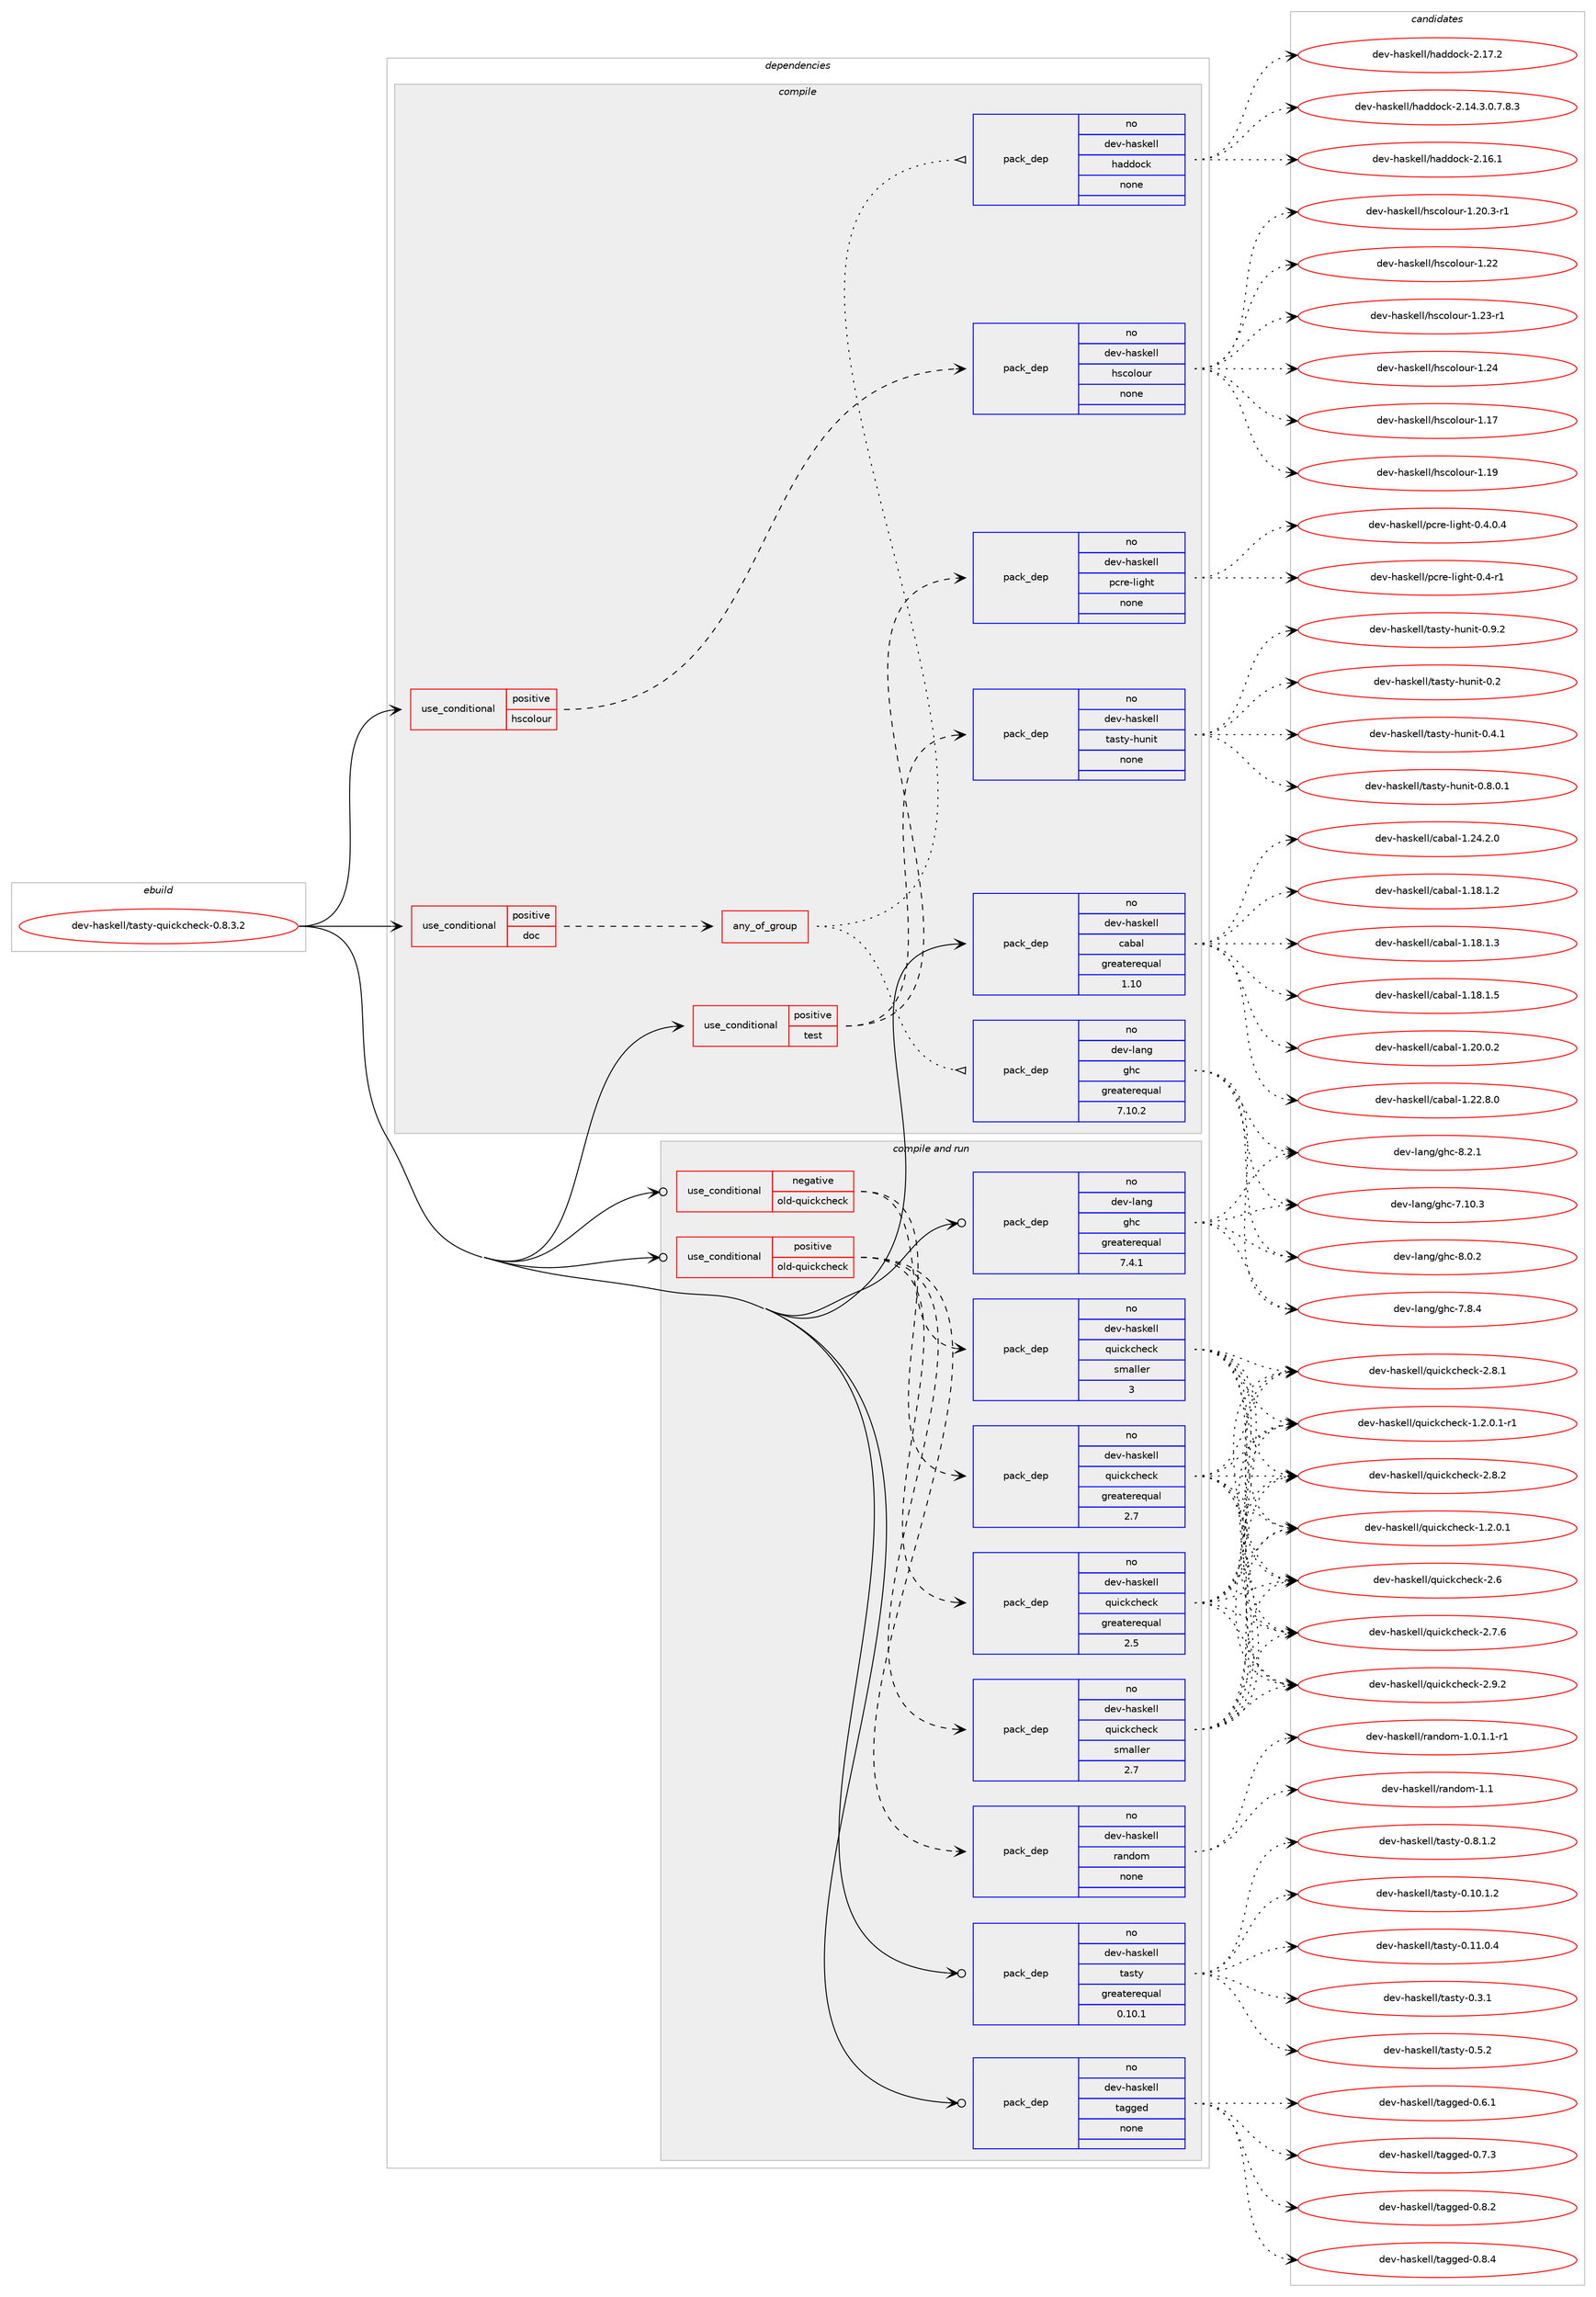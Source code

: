 digraph prolog {

# *************
# Graph options
# *************

newrank=true;
concentrate=true;
compound=true;
graph [rankdir=LR,fontname=Helvetica,fontsize=10,ranksep=1.5];#, ranksep=2.5, nodesep=0.2];
edge  [arrowhead=vee];
node  [fontname=Helvetica,fontsize=10];

# **********
# The ebuild
# **********

subgraph cluster_leftcol {
color=gray;
rank=same;
label=<<i>ebuild</i>>;
id [label="dev-haskell/tasty-quickcheck-0.8.3.2", color=red, width=4, href="../dev-haskell/tasty-quickcheck-0.8.3.2.svg"];
}

# ****************
# The dependencies
# ****************

subgraph cluster_midcol {
color=gray;
label=<<i>dependencies</i>>;
subgraph cluster_compile {
fillcolor="#eeeeee";
style=filled;
label=<<i>compile</i>>;
subgraph cond20946 {
dependency93311 [label=<<TABLE BORDER="0" CELLBORDER="1" CELLSPACING="0" CELLPADDING="4"><TR><TD ROWSPAN="3" CELLPADDING="10">use_conditional</TD></TR><TR><TD>positive</TD></TR><TR><TD>doc</TD></TR></TABLE>>, shape=none, color=red];
subgraph any2727 {
dependency93312 [label=<<TABLE BORDER="0" CELLBORDER="1" CELLSPACING="0" CELLPADDING="4"><TR><TD CELLPADDING="10">any_of_group</TD></TR></TABLE>>, shape=none, color=red];subgraph pack69608 {
dependency93313 [label=<<TABLE BORDER="0" CELLBORDER="1" CELLSPACING="0" CELLPADDING="4" WIDTH="220"><TR><TD ROWSPAN="6" CELLPADDING="30">pack_dep</TD></TR><TR><TD WIDTH="110">no</TD></TR><TR><TD>dev-haskell</TD></TR><TR><TD>haddock</TD></TR><TR><TD>none</TD></TR><TR><TD></TD></TR></TABLE>>, shape=none, color=blue];
}
dependency93312:e -> dependency93313:w [weight=20,style="dotted",arrowhead="oinv"];
subgraph pack69609 {
dependency93314 [label=<<TABLE BORDER="0" CELLBORDER="1" CELLSPACING="0" CELLPADDING="4" WIDTH="220"><TR><TD ROWSPAN="6" CELLPADDING="30">pack_dep</TD></TR><TR><TD WIDTH="110">no</TD></TR><TR><TD>dev-lang</TD></TR><TR><TD>ghc</TD></TR><TR><TD>greaterequal</TD></TR><TR><TD>7.10.2</TD></TR></TABLE>>, shape=none, color=blue];
}
dependency93312:e -> dependency93314:w [weight=20,style="dotted",arrowhead="oinv"];
}
dependency93311:e -> dependency93312:w [weight=20,style="dashed",arrowhead="vee"];
}
id:e -> dependency93311:w [weight=20,style="solid",arrowhead="vee"];
subgraph cond20947 {
dependency93315 [label=<<TABLE BORDER="0" CELLBORDER="1" CELLSPACING="0" CELLPADDING="4"><TR><TD ROWSPAN="3" CELLPADDING="10">use_conditional</TD></TR><TR><TD>positive</TD></TR><TR><TD>hscolour</TD></TR></TABLE>>, shape=none, color=red];
subgraph pack69610 {
dependency93316 [label=<<TABLE BORDER="0" CELLBORDER="1" CELLSPACING="0" CELLPADDING="4" WIDTH="220"><TR><TD ROWSPAN="6" CELLPADDING="30">pack_dep</TD></TR><TR><TD WIDTH="110">no</TD></TR><TR><TD>dev-haskell</TD></TR><TR><TD>hscolour</TD></TR><TR><TD>none</TD></TR><TR><TD></TD></TR></TABLE>>, shape=none, color=blue];
}
dependency93315:e -> dependency93316:w [weight=20,style="dashed",arrowhead="vee"];
}
id:e -> dependency93315:w [weight=20,style="solid",arrowhead="vee"];
subgraph cond20948 {
dependency93317 [label=<<TABLE BORDER="0" CELLBORDER="1" CELLSPACING="0" CELLPADDING="4"><TR><TD ROWSPAN="3" CELLPADDING="10">use_conditional</TD></TR><TR><TD>positive</TD></TR><TR><TD>test</TD></TR></TABLE>>, shape=none, color=red];
subgraph pack69611 {
dependency93318 [label=<<TABLE BORDER="0" CELLBORDER="1" CELLSPACING="0" CELLPADDING="4" WIDTH="220"><TR><TD ROWSPAN="6" CELLPADDING="30">pack_dep</TD></TR><TR><TD WIDTH="110">no</TD></TR><TR><TD>dev-haskell</TD></TR><TR><TD>pcre-light</TD></TR><TR><TD>none</TD></TR><TR><TD></TD></TR></TABLE>>, shape=none, color=blue];
}
dependency93317:e -> dependency93318:w [weight=20,style="dashed",arrowhead="vee"];
subgraph pack69612 {
dependency93319 [label=<<TABLE BORDER="0" CELLBORDER="1" CELLSPACING="0" CELLPADDING="4" WIDTH="220"><TR><TD ROWSPAN="6" CELLPADDING="30">pack_dep</TD></TR><TR><TD WIDTH="110">no</TD></TR><TR><TD>dev-haskell</TD></TR><TR><TD>tasty-hunit</TD></TR><TR><TD>none</TD></TR><TR><TD></TD></TR></TABLE>>, shape=none, color=blue];
}
dependency93317:e -> dependency93319:w [weight=20,style="dashed",arrowhead="vee"];
}
id:e -> dependency93317:w [weight=20,style="solid",arrowhead="vee"];
subgraph pack69613 {
dependency93320 [label=<<TABLE BORDER="0" CELLBORDER="1" CELLSPACING="0" CELLPADDING="4" WIDTH="220"><TR><TD ROWSPAN="6" CELLPADDING="30">pack_dep</TD></TR><TR><TD WIDTH="110">no</TD></TR><TR><TD>dev-haskell</TD></TR><TR><TD>cabal</TD></TR><TR><TD>greaterequal</TD></TR><TR><TD>1.10</TD></TR></TABLE>>, shape=none, color=blue];
}
id:e -> dependency93320:w [weight=20,style="solid",arrowhead="vee"];
}
subgraph cluster_compileandrun {
fillcolor="#eeeeee";
style=filled;
label=<<i>compile and run</i>>;
subgraph cond20949 {
dependency93321 [label=<<TABLE BORDER="0" CELLBORDER="1" CELLSPACING="0" CELLPADDING="4"><TR><TD ROWSPAN="3" CELLPADDING="10">use_conditional</TD></TR><TR><TD>negative</TD></TR><TR><TD>old-quickcheck</TD></TR></TABLE>>, shape=none, color=red];
subgraph pack69614 {
dependency93322 [label=<<TABLE BORDER="0" CELLBORDER="1" CELLSPACING="0" CELLPADDING="4" WIDTH="220"><TR><TD ROWSPAN="6" CELLPADDING="30">pack_dep</TD></TR><TR><TD WIDTH="110">no</TD></TR><TR><TD>dev-haskell</TD></TR><TR><TD>quickcheck</TD></TR><TR><TD>greaterequal</TD></TR><TR><TD>2.7</TD></TR></TABLE>>, shape=none, color=blue];
}
dependency93321:e -> dependency93322:w [weight=20,style="dashed",arrowhead="vee"];
subgraph pack69615 {
dependency93323 [label=<<TABLE BORDER="0" CELLBORDER="1" CELLSPACING="0" CELLPADDING="4" WIDTH="220"><TR><TD ROWSPAN="6" CELLPADDING="30">pack_dep</TD></TR><TR><TD WIDTH="110">no</TD></TR><TR><TD>dev-haskell</TD></TR><TR><TD>quickcheck</TD></TR><TR><TD>smaller</TD></TR><TR><TD>3</TD></TR></TABLE>>, shape=none, color=blue];
}
dependency93321:e -> dependency93323:w [weight=20,style="dashed",arrowhead="vee"];
}
id:e -> dependency93321:w [weight=20,style="solid",arrowhead="odotvee"];
subgraph cond20950 {
dependency93324 [label=<<TABLE BORDER="0" CELLBORDER="1" CELLSPACING="0" CELLPADDING="4"><TR><TD ROWSPAN="3" CELLPADDING="10">use_conditional</TD></TR><TR><TD>positive</TD></TR><TR><TD>old-quickcheck</TD></TR></TABLE>>, shape=none, color=red];
subgraph pack69616 {
dependency93325 [label=<<TABLE BORDER="0" CELLBORDER="1" CELLSPACING="0" CELLPADDING="4" WIDTH="220"><TR><TD ROWSPAN="6" CELLPADDING="30">pack_dep</TD></TR><TR><TD WIDTH="110">no</TD></TR><TR><TD>dev-haskell</TD></TR><TR><TD>quickcheck</TD></TR><TR><TD>greaterequal</TD></TR><TR><TD>2.5</TD></TR></TABLE>>, shape=none, color=blue];
}
dependency93324:e -> dependency93325:w [weight=20,style="dashed",arrowhead="vee"];
subgraph pack69617 {
dependency93326 [label=<<TABLE BORDER="0" CELLBORDER="1" CELLSPACING="0" CELLPADDING="4" WIDTH="220"><TR><TD ROWSPAN="6" CELLPADDING="30">pack_dep</TD></TR><TR><TD WIDTH="110">no</TD></TR><TR><TD>dev-haskell</TD></TR><TR><TD>quickcheck</TD></TR><TR><TD>smaller</TD></TR><TR><TD>2.7</TD></TR></TABLE>>, shape=none, color=blue];
}
dependency93324:e -> dependency93326:w [weight=20,style="dashed",arrowhead="vee"];
subgraph pack69618 {
dependency93327 [label=<<TABLE BORDER="0" CELLBORDER="1" CELLSPACING="0" CELLPADDING="4" WIDTH="220"><TR><TD ROWSPAN="6" CELLPADDING="30">pack_dep</TD></TR><TR><TD WIDTH="110">no</TD></TR><TR><TD>dev-haskell</TD></TR><TR><TD>random</TD></TR><TR><TD>none</TD></TR><TR><TD></TD></TR></TABLE>>, shape=none, color=blue];
}
dependency93324:e -> dependency93327:w [weight=20,style="dashed",arrowhead="vee"];
}
id:e -> dependency93324:w [weight=20,style="solid",arrowhead="odotvee"];
subgraph pack69619 {
dependency93328 [label=<<TABLE BORDER="0" CELLBORDER="1" CELLSPACING="0" CELLPADDING="4" WIDTH="220"><TR><TD ROWSPAN="6" CELLPADDING="30">pack_dep</TD></TR><TR><TD WIDTH="110">no</TD></TR><TR><TD>dev-haskell</TD></TR><TR><TD>tagged</TD></TR><TR><TD>none</TD></TR><TR><TD></TD></TR></TABLE>>, shape=none, color=blue];
}
id:e -> dependency93328:w [weight=20,style="solid",arrowhead="odotvee"];
subgraph pack69620 {
dependency93329 [label=<<TABLE BORDER="0" CELLBORDER="1" CELLSPACING="0" CELLPADDING="4" WIDTH="220"><TR><TD ROWSPAN="6" CELLPADDING="30">pack_dep</TD></TR><TR><TD WIDTH="110">no</TD></TR><TR><TD>dev-haskell</TD></TR><TR><TD>tasty</TD></TR><TR><TD>greaterequal</TD></TR><TR><TD>0.10.1</TD></TR></TABLE>>, shape=none, color=blue];
}
id:e -> dependency93329:w [weight=20,style="solid",arrowhead="odotvee"];
subgraph pack69621 {
dependency93330 [label=<<TABLE BORDER="0" CELLBORDER="1" CELLSPACING="0" CELLPADDING="4" WIDTH="220"><TR><TD ROWSPAN="6" CELLPADDING="30">pack_dep</TD></TR><TR><TD WIDTH="110">no</TD></TR><TR><TD>dev-lang</TD></TR><TR><TD>ghc</TD></TR><TR><TD>greaterequal</TD></TR><TR><TD>7.4.1</TD></TR></TABLE>>, shape=none, color=blue];
}
id:e -> dependency93330:w [weight=20,style="solid",arrowhead="odotvee"];
}
subgraph cluster_run {
fillcolor="#eeeeee";
style=filled;
label=<<i>run</i>>;
}
}

# **************
# The candidates
# **************

subgraph cluster_choices {
rank=same;
color=gray;
label=<<i>candidates</i>>;

subgraph choice69608 {
color=black;
nodesep=1;
choice1001011184510497115107101108108471049710010011199107455046495246514648465546564651 [label="dev-haskell/haddock-2.14.3.0.7.8.3", color=red, width=4,href="../dev-haskell/haddock-2.14.3.0.7.8.3.svg"];
choice100101118451049711510710110810847104971001001119910745504649544649 [label="dev-haskell/haddock-2.16.1", color=red, width=4,href="../dev-haskell/haddock-2.16.1.svg"];
choice100101118451049711510710110810847104971001001119910745504649554650 [label="dev-haskell/haddock-2.17.2", color=red, width=4,href="../dev-haskell/haddock-2.17.2.svg"];
dependency93313:e -> choice1001011184510497115107101108108471049710010011199107455046495246514648465546564651:w [style=dotted,weight="100"];
dependency93313:e -> choice100101118451049711510710110810847104971001001119910745504649544649:w [style=dotted,weight="100"];
dependency93313:e -> choice100101118451049711510710110810847104971001001119910745504649554650:w [style=dotted,weight="100"];
}
subgraph choice69609 {
color=black;
nodesep=1;
choice1001011184510897110103471031049945554649484651 [label="dev-lang/ghc-7.10.3", color=red, width=4,href="../dev-lang/ghc-7.10.3.svg"];
choice10010111845108971101034710310499455546564652 [label="dev-lang/ghc-7.8.4", color=red, width=4,href="../dev-lang/ghc-7.8.4.svg"];
choice10010111845108971101034710310499455646484650 [label="dev-lang/ghc-8.0.2", color=red, width=4,href="../dev-lang/ghc-8.0.2.svg"];
choice10010111845108971101034710310499455646504649 [label="dev-lang/ghc-8.2.1", color=red, width=4,href="../dev-lang/ghc-8.2.1.svg"];
dependency93314:e -> choice1001011184510897110103471031049945554649484651:w [style=dotted,weight="100"];
dependency93314:e -> choice10010111845108971101034710310499455546564652:w [style=dotted,weight="100"];
dependency93314:e -> choice10010111845108971101034710310499455646484650:w [style=dotted,weight="100"];
dependency93314:e -> choice10010111845108971101034710310499455646504649:w [style=dotted,weight="100"];
}
subgraph choice69610 {
color=black;
nodesep=1;
choice100101118451049711510710110810847104115991111081111171144549464955 [label="dev-haskell/hscolour-1.17", color=red, width=4,href="../dev-haskell/hscolour-1.17.svg"];
choice100101118451049711510710110810847104115991111081111171144549464957 [label="dev-haskell/hscolour-1.19", color=red, width=4,href="../dev-haskell/hscolour-1.19.svg"];
choice10010111845104971151071011081084710411599111108111117114454946504846514511449 [label="dev-haskell/hscolour-1.20.3-r1", color=red, width=4,href="../dev-haskell/hscolour-1.20.3-r1.svg"];
choice100101118451049711510710110810847104115991111081111171144549465050 [label="dev-haskell/hscolour-1.22", color=red, width=4,href="../dev-haskell/hscolour-1.22.svg"];
choice1001011184510497115107101108108471041159911110811111711445494650514511449 [label="dev-haskell/hscolour-1.23-r1", color=red, width=4,href="../dev-haskell/hscolour-1.23-r1.svg"];
choice100101118451049711510710110810847104115991111081111171144549465052 [label="dev-haskell/hscolour-1.24", color=red, width=4,href="../dev-haskell/hscolour-1.24.svg"];
dependency93316:e -> choice100101118451049711510710110810847104115991111081111171144549464955:w [style=dotted,weight="100"];
dependency93316:e -> choice100101118451049711510710110810847104115991111081111171144549464957:w [style=dotted,weight="100"];
dependency93316:e -> choice10010111845104971151071011081084710411599111108111117114454946504846514511449:w [style=dotted,weight="100"];
dependency93316:e -> choice100101118451049711510710110810847104115991111081111171144549465050:w [style=dotted,weight="100"];
dependency93316:e -> choice1001011184510497115107101108108471041159911110811111711445494650514511449:w [style=dotted,weight="100"];
dependency93316:e -> choice100101118451049711510710110810847104115991111081111171144549465052:w [style=dotted,weight="100"];
}
subgraph choice69611 {
color=black;
nodesep=1;
choice1001011184510497115107101108108471129911410145108105103104116454846524511449 [label="dev-haskell/pcre-light-0.4-r1", color=red, width=4,href="../dev-haskell/pcre-light-0.4-r1.svg"];
choice10010111845104971151071011081084711299114101451081051031041164548465246484652 [label="dev-haskell/pcre-light-0.4.0.4", color=red, width=4,href="../dev-haskell/pcre-light-0.4.0.4.svg"];
dependency93318:e -> choice1001011184510497115107101108108471129911410145108105103104116454846524511449:w [style=dotted,weight="100"];
dependency93318:e -> choice10010111845104971151071011081084711299114101451081051031041164548465246484652:w [style=dotted,weight="100"];
}
subgraph choice69612 {
color=black;
nodesep=1;
choice100101118451049711510710110810847116971151161214510411711010511645484650 [label="dev-haskell/tasty-hunit-0.2", color=red, width=4,href="../dev-haskell/tasty-hunit-0.2.svg"];
choice1001011184510497115107101108108471169711511612145104117110105116454846524649 [label="dev-haskell/tasty-hunit-0.4.1", color=red, width=4,href="../dev-haskell/tasty-hunit-0.4.1.svg"];
choice10010111845104971151071011081084711697115116121451041171101051164548465646484649 [label="dev-haskell/tasty-hunit-0.8.0.1", color=red, width=4,href="../dev-haskell/tasty-hunit-0.8.0.1.svg"];
choice1001011184510497115107101108108471169711511612145104117110105116454846574650 [label="dev-haskell/tasty-hunit-0.9.2", color=red, width=4,href="../dev-haskell/tasty-hunit-0.9.2.svg"];
dependency93319:e -> choice100101118451049711510710110810847116971151161214510411711010511645484650:w [style=dotted,weight="100"];
dependency93319:e -> choice1001011184510497115107101108108471169711511612145104117110105116454846524649:w [style=dotted,weight="100"];
dependency93319:e -> choice10010111845104971151071011081084711697115116121451041171101051164548465646484649:w [style=dotted,weight="100"];
dependency93319:e -> choice1001011184510497115107101108108471169711511612145104117110105116454846574650:w [style=dotted,weight="100"];
}
subgraph choice69613 {
color=black;
nodesep=1;
choice10010111845104971151071011081084799979897108454946495646494650 [label="dev-haskell/cabal-1.18.1.2", color=red, width=4,href="../dev-haskell/cabal-1.18.1.2.svg"];
choice10010111845104971151071011081084799979897108454946495646494651 [label="dev-haskell/cabal-1.18.1.3", color=red, width=4,href="../dev-haskell/cabal-1.18.1.3.svg"];
choice10010111845104971151071011081084799979897108454946495646494653 [label="dev-haskell/cabal-1.18.1.5", color=red, width=4,href="../dev-haskell/cabal-1.18.1.5.svg"];
choice10010111845104971151071011081084799979897108454946504846484650 [label="dev-haskell/cabal-1.20.0.2", color=red, width=4,href="../dev-haskell/cabal-1.20.0.2.svg"];
choice10010111845104971151071011081084799979897108454946505046564648 [label="dev-haskell/cabal-1.22.8.0", color=red, width=4,href="../dev-haskell/cabal-1.22.8.0.svg"];
choice10010111845104971151071011081084799979897108454946505246504648 [label="dev-haskell/cabal-1.24.2.0", color=red, width=4,href="../dev-haskell/cabal-1.24.2.0.svg"];
dependency93320:e -> choice10010111845104971151071011081084799979897108454946495646494650:w [style=dotted,weight="100"];
dependency93320:e -> choice10010111845104971151071011081084799979897108454946495646494651:w [style=dotted,weight="100"];
dependency93320:e -> choice10010111845104971151071011081084799979897108454946495646494653:w [style=dotted,weight="100"];
dependency93320:e -> choice10010111845104971151071011081084799979897108454946504846484650:w [style=dotted,weight="100"];
dependency93320:e -> choice10010111845104971151071011081084799979897108454946505046564648:w [style=dotted,weight="100"];
dependency93320:e -> choice10010111845104971151071011081084799979897108454946505246504648:w [style=dotted,weight="100"];
}
subgraph choice69614 {
color=black;
nodesep=1;
choice1001011184510497115107101108108471131171059910799104101991074549465046484649 [label="dev-haskell/quickcheck-1.2.0.1", color=red, width=4,href="../dev-haskell/quickcheck-1.2.0.1.svg"];
choice10010111845104971151071011081084711311710599107991041019910745494650464846494511449 [label="dev-haskell/quickcheck-1.2.0.1-r1", color=red, width=4,href="../dev-haskell/quickcheck-1.2.0.1-r1.svg"];
choice10010111845104971151071011081084711311710599107991041019910745504654 [label="dev-haskell/quickcheck-2.6", color=red, width=4,href="../dev-haskell/quickcheck-2.6.svg"];
choice100101118451049711510710110810847113117105991079910410199107455046554654 [label="dev-haskell/quickcheck-2.7.6", color=red, width=4,href="../dev-haskell/quickcheck-2.7.6.svg"];
choice100101118451049711510710110810847113117105991079910410199107455046564649 [label="dev-haskell/quickcheck-2.8.1", color=red, width=4,href="../dev-haskell/quickcheck-2.8.1.svg"];
choice100101118451049711510710110810847113117105991079910410199107455046564650 [label="dev-haskell/quickcheck-2.8.2", color=red, width=4,href="../dev-haskell/quickcheck-2.8.2.svg"];
choice100101118451049711510710110810847113117105991079910410199107455046574650 [label="dev-haskell/quickcheck-2.9.2", color=red, width=4,href="../dev-haskell/quickcheck-2.9.2.svg"];
dependency93322:e -> choice1001011184510497115107101108108471131171059910799104101991074549465046484649:w [style=dotted,weight="100"];
dependency93322:e -> choice10010111845104971151071011081084711311710599107991041019910745494650464846494511449:w [style=dotted,weight="100"];
dependency93322:e -> choice10010111845104971151071011081084711311710599107991041019910745504654:w [style=dotted,weight="100"];
dependency93322:e -> choice100101118451049711510710110810847113117105991079910410199107455046554654:w [style=dotted,weight="100"];
dependency93322:e -> choice100101118451049711510710110810847113117105991079910410199107455046564649:w [style=dotted,weight="100"];
dependency93322:e -> choice100101118451049711510710110810847113117105991079910410199107455046564650:w [style=dotted,weight="100"];
dependency93322:e -> choice100101118451049711510710110810847113117105991079910410199107455046574650:w [style=dotted,weight="100"];
}
subgraph choice69615 {
color=black;
nodesep=1;
choice1001011184510497115107101108108471131171059910799104101991074549465046484649 [label="dev-haskell/quickcheck-1.2.0.1", color=red, width=4,href="../dev-haskell/quickcheck-1.2.0.1.svg"];
choice10010111845104971151071011081084711311710599107991041019910745494650464846494511449 [label="dev-haskell/quickcheck-1.2.0.1-r1", color=red, width=4,href="../dev-haskell/quickcheck-1.2.0.1-r1.svg"];
choice10010111845104971151071011081084711311710599107991041019910745504654 [label="dev-haskell/quickcheck-2.6", color=red, width=4,href="../dev-haskell/quickcheck-2.6.svg"];
choice100101118451049711510710110810847113117105991079910410199107455046554654 [label="dev-haskell/quickcheck-2.7.6", color=red, width=4,href="../dev-haskell/quickcheck-2.7.6.svg"];
choice100101118451049711510710110810847113117105991079910410199107455046564649 [label="dev-haskell/quickcheck-2.8.1", color=red, width=4,href="../dev-haskell/quickcheck-2.8.1.svg"];
choice100101118451049711510710110810847113117105991079910410199107455046564650 [label="dev-haskell/quickcheck-2.8.2", color=red, width=4,href="../dev-haskell/quickcheck-2.8.2.svg"];
choice100101118451049711510710110810847113117105991079910410199107455046574650 [label="dev-haskell/quickcheck-2.9.2", color=red, width=4,href="../dev-haskell/quickcheck-2.9.2.svg"];
dependency93323:e -> choice1001011184510497115107101108108471131171059910799104101991074549465046484649:w [style=dotted,weight="100"];
dependency93323:e -> choice10010111845104971151071011081084711311710599107991041019910745494650464846494511449:w [style=dotted,weight="100"];
dependency93323:e -> choice10010111845104971151071011081084711311710599107991041019910745504654:w [style=dotted,weight="100"];
dependency93323:e -> choice100101118451049711510710110810847113117105991079910410199107455046554654:w [style=dotted,weight="100"];
dependency93323:e -> choice100101118451049711510710110810847113117105991079910410199107455046564649:w [style=dotted,weight="100"];
dependency93323:e -> choice100101118451049711510710110810847113117105991079910410199107455046564650:w [style=dotted,weight="100"];
dependency93323:e -> choice100101118451049711510710110810847113117105991079910410199107455046574650:w [style=dotted,weight="100"];
}
subgraph choice69616 {
color=black;
nodesep=1;
choice1001011184510497115107101108108471131171059910799104101991074549465046484649 [label="dev-haskell/quickcheck-1.2.0.1", color=red, width=4,href="../dev-haskell/quickcheck-1.2.0.1.svg"];
choice10010111845104971151071011081084711311710599107991041019910745494650464846494511449 [label="dev-haskell/quickcheck-1.2.0.1-r1", color=red, width=4,href="../dev-haskell/quickcheck-1.2.0.1-r1.svg"];
choice10010111845104971151071011081084711311710599107991041019910745504654 [label="dev-haskell/quickcheck-2.6", color=red, width=4,href="../dev-haskell/quickcheck-2.6.svg"];
choice100101118451049711510710110810847113117105991079910410199107455046554654 [label="dev-haskell/quickcheck-2.7.6", color=red, width=4,href="../dev-haskell/quickcheck-2.7.6.svg"];
choice100101118451049711510710110810847113117105991079910410199107455046564649 [label="dev-haskell/quickcheck-2.8.1", color=red, width=4,href="../dev-haskell/quickcheck-2.8.1.svg"];
choice100101118451049711510710110810847113117105991079910410199107455046564650 [label="dev-haskell/quickcheck-2.8.2", color=red, width=4,href="../dev-haskell/quickcheck-2.8.2.svg"];
choice100101118451049711510710110810847113117105991079910410199107455046574650 [label="dev-haskell/quickcheck-2.9.2", color=red, width=4,href="../dev-haskell/quickcheck-2.9.2.svg"];
dependency93325:e -> choice1001011184510497115107101108108471131171059910799104101991074549465046484649:w [style=dotted,weight="100"];
dependency93325:e -> choice10010111845104971151071011081084711311710599107991041019910745494650464846494511449:w [style=dotted,weight="100"];
dependency93325:e -> choice10010111845104971151071011081084711311710599107991041019910745504654:w [style=dotted,weight="100"];
dependency93325:e -> choice100101118451049711510710110810847113117105991079910410199107455046554654:w [style=dotted,weight="100"];
dependency93325:e -> choice100101118451049711510710110810847113117105991079910410199107455046564649:w [style=dotted,weight="100"];
dependency93325:e -> choice100101118451049711510710110810847113117105991079910410199107455046564650:w [style=dotted,weight="100"];
dependency93325:e -> choice100101118451049711510710110810847113117105991079910410199107455046574650:w [style=dotted,weight="100"];
}
subgraph choice69617 {
color=black;
nodesep=1;
choice1001011184510497115107101108108471131171059910799104101991074549465046484649 [label="dev-haskell/quickcheck-1.2.0.1", color=red, width=4,href="../dev-haskell/quickcheck-1.2.0.1.svg"];
choice10010111845104971151071011081084711311710599107991041019910745494650464846494511449 [label="dev-haskell/quickcheck-1.2.0.1-r1", color=red, width=4,href="../dev-haskell/quickcheck-1.2.0.1-r1.svg"];
choice10010111845104971151071011081084711311710599107991041019910745504654 [label="dev-haskell/quickcheck-2.6", color=red, width=4,href="../dev-haskell/quickcheck-2.6.svg"];
choice100101118451049711510710110810847113117105991079910410199107455046554654 [label="dev-haskell/quickcheck-2.7.6", color=red, width=4,href="../dev-haskell/quickcheck-2.7.6.svg"];
choice100101118451049711510710110810847113117105991079910410199107455046564649 [label="dev-haskell/quickcheck-2.8.1", color=red, width=4,href="../dev-haskell/quickcheck-2.8.1.svg"];
choice100101118451049711510710110810847113117105991079910410199107455046564650 [label="dev-haskell/quickcheck-2.8.2", color=red, width=4,href="../dev-haskell/quickcheck-2.8.2.svg"];
choice100101118451049711510710110810847113117105991079910410199107455046574650 [label="dev-haskell/quickcheck-2.9.2", color=red, width=4,href="../dev-haskell/quickcheck-2.9.2.svg"];
dependency93326:e -> choice1001011184510497115107101108108471131171059910799104101991074549465046484649:w [style=dotted,weight="100"];
dependency93326:e -> choice10010111845104971151071011081084711311710599107991041019910745494650464846494511449:w [style=dotted,weight="100"];
dependency93326:e -> choice10010111845104971151071011081084711311710599107991041019910745504654:w [style=dotted,weight="100"];
dependency93326:e -> choice100101118451049711510710110810847113117105991079910410199107455046554654:w [style=dotted,weight="100"];
dependency93326:e -> choice100101118451049711510710110810847113117105991079910410199107455046564649:w [style=dotted,weight="100"];
dependency93326:e -> choice100101118451049711510710110810847113117105991079910410199107455046564650:w [style=dotted,weight="100"];
dependency93326:e -> choice100101118451049711510710110810847113117105991079910410199107455046574650:w [style=dotted,weight="100"];
}
subgraph choice69618 {
color=black;
nodesep=1;
choice1001011184510497115107101108108471149711010011110945494648464946494511449 [label="dev-haskell/random-1.0.1.1-r1", color=red, width=4,href="../dev-haskell/random-1.0.1.1-r1.svg"];
choice1001011184510497115107101108108471149711010011110945494649 [label="dev-haskell/random-1.1", color=red, width=4,href="../dev-haskell/random-1.1.svg"];
dependency93327:e -> choice1001011184510497115107101108108471149711010011110945494648464946494511449:w [style=dotted,weight="100"];
dependency93327:e -> choice1001011184510497115107101108108471149711010011110945494649:w [style=dotted,weight="100"];
}
subgraph choice69619 {
color=black;
nodesep=1;
choice10010111845104971151071011081084711697103103101100454846544649 [label="dev-haskell/tagged-0.6.1", color=red, width=4,href="../dev-haskell/tagged-0.6.1.svg"];
choice10010111845104971151071011081084711697103103101100454846554651 [label="dev-haskell/tagged-0.7.3", color=red, width=4,href="../dev-haskell/tagged-0.7.3.svg"];
choice10010111845104971151071011081084711697103103101100454846564650 [label="dev-haskell/tagged-0.8.2", color=red, width=4,href="../dev-haskell/tagged-0.8.2.svg"];
choice10010111845104971151071011081084711697103103101100454846564652 [label="dev-haskell/tagged-0.8.4", color=red, width=4,href="../dev-haskell/tagged-0.8.4.svg"];
dependency93328:e -> choice10010111845104971151071011081084711697103103101100454846544649:w [style=dotted,weight="100"];
dependency93328:e -> choice10010111845104971151071011081084711697103103101100454846554651:w [style=dotted,weight="100"];
dependency93328:e -> choice10010111845104971151071011081084711697103103101100454846564650:w [style=dotted,weight="100"];
dependency93328:e -> choice10010111845104971151071011081084711697103103101100454846564652:w [style=dotted,weight="100"];
}
subgraph choice69620 {
color=black;
nodesep=1;
choice10010111845104971151071011081084711697115116121454846494846494650 [label="dev-haskell/tasty-0.10.1.2", color=red, width=4,href="../dev-haskell/tasty-0.10.1.2.svg"];
choice10010111845104971151071011081084711697115116121454846494946484652 [label="dev-haskell/tasty-0.11.0.4", color=red, width=4,href="../dev-haskell/tasty-0.11.0.4.svg"];
choice10010111845104971151071011081084711697115116121454846514649 [label="dev-haskell/tasty-0.3.1", color=red, width=4,href="../dev-haskell/tasty-0.3.1.svg"];
choice10010111845104971151071011081084711697115116121454846534650 [label="dev-haskell/tasty-0.5.2", color=red, width=4,href="../dev-haskell/tasty-0.5.2.svg"];
choice100101118451049711510710110810847116971151161214548465646494650 [label="dev-haskell/tasty-0.8.1.2", color=red, width=4,href="../dev-haskell/tasty-0.8.1.2.svg"];
dependency93329:e -> choice10010111845104971151071011081084711697115116121454846494846494650:w [style=dotted,weight="100"];
dependency93329:e -> choice10010111845104971151071011081084711697115116121454846494946484652:w [style=dotted,weight="100"];
dependency93329:e -> choice10010111845104971151071011081084711697115116121454846514649:w [style=dotted,weight="100"];
dependency93329:e -> choice10010111845104971151071011081084711697115116121454846534650:w [style=dotted,weight="100"];
dependency93329:e -> choice100101118451049711510710110810847116971151161214548465646494650:w [style=dotted,weight="100"];
}
subgraph choice69621 {
color=black;
nodesep=1;
choice1001011184510897110103471031049945554649484651 [label="dev-lang/ghc-7.10.3", color=red, width=4,href="../dev-lang/ghc-7.10.3.svg"];
choice10010111845108971101034710310499455546564652 [label="dev-lang/ghc-7.8.4", color=red, width=4,href="../dev-lang/ghc-7.8.4.svg"];
choice10010111845108971101034710310499455646484650 [label="dev-lang/ghc-8.0.2", color=red, width=4,href="../dev-lang/ghc-8.0.2.svg"];
choice10010111845108971101034710310499455646504649 [label="dev-lang/ghc-8.2.1", color=red, width=4,href="../dev-lang/ghc-8.2.1.svg"];
dependency93330:e -> choice1001011184510897110103471031049945554649484651:w [style=dotted,weight="100"];
dependency93330:e -> choice10010111845108971101034710310499455546564652:w [style=dotted,weight="100"];
dependency93330:e -> choice10010111845108971101034710310499455646484650:w [style=dotted,weight="100"];
dependency93330:e -> choice10010111845108971101034710310499455646504649:w [style=dotted,weight="100"];
}
}

}

